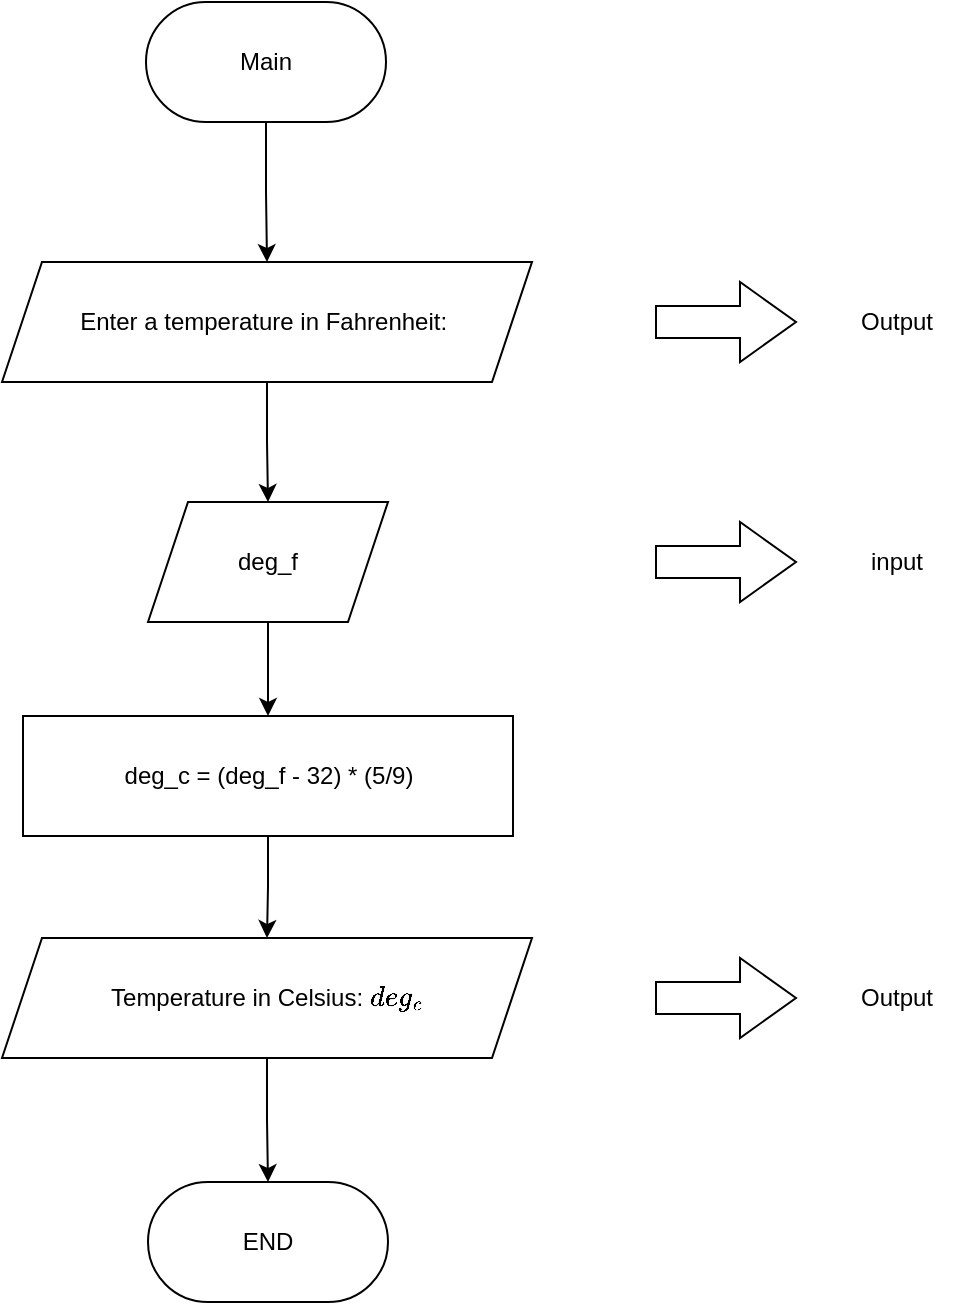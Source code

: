 <mxfile version="26.2.2">
  <diagram name="Page-1" id="5ZEBLv5N20C_Pa0PxvvM">
    <mxGraphModel dx="1389" dy="735" grid="1" gridSize="10" guides="1" tooltips="1" connect="1" arrows="1" fold="1" page="1" pageScale="1" pageWidth="850" pageHeight="1100" math="0" shadow="0">
      <root>
        <mxCell id="0" />
        <mxCell id="1" parent="0" />
        <mxCell id="j3CKDZyEqzHLLiuctDHk-3" value="" style="edgeStyle=orthogonalEdgeStyle;rounded=0;orthogonalLoop=1;jettySize=auto;html=1;" edge="1" parent="1" source="j3CKDZyEqzHLLiuctDHk-1" target="j3CKDZyEqzHLLiuctDHk-2">
          <mxGeometry relative="1" as="geometry" />
        </mxCell>
        <mxCell id="j3CKDZyEqzHLLiuctDHk-1" value="Main" style="rounded=1;whiteSpace=wrap;html=1;arcSize=50;" vertex="1" parent="1">
          <mxGeometry x="365" y="60" width="120" height="60" as="geometry" />
        </mxCell>
        <mxCell id="j3CKDZyEqzHLLiuctDHk-7" value="" style="edgeStyle=orthogonalEdgeStyle;rounded=0;orthogonalLoop=1;jettySize=auto;html=1;" edge="1" parent="1" source="j3CKDZyEqzHLLiuctDHk-2" target="j3CKDZyEqzHLLiuctDHk-6">
          <mxGeometry relative="1" as="geometry" />
        </mxCell>
        <mxCell id="j3CKDZyEqzHLLiuctDHk-2" value="Enter a temperature in Fahrenheit:&amp;nbsp;" style="shape=parallelogram;perimeter=parallelogramPerimeter;whiteSpace=wrap;html=1;fixedSize=1;" vertex="1" parent="1">
          <mxGeometry x="293" y="190" width="265" height="60" as="geometry" />
        </mxCell>
        <mxCell id="j3CKDZyEqzHLLiuctDHk-4" value="" style="shape=singleArrow;whiteSpace=wrap;html=1;arrowWidth=0.4;arrowSize=0.4;" vertex="1" parent="1">
          <mxGeometry x="620" y="200" width="70" height="40" as="geometry" />
        </mxCell>
        <mxCell id="j3CKDZyEqzHLLiuctDHk-5" value="Output" style="text;html=1;align=center;verticalAlign=middle;resizable=0;points=[];autosize=1;strokeColor=none;fillColor=none;" vertex="1" parent="1">
          <mxGeometry x="710" y="205" width="60" height="30" as="geometry" />
        </mxCell>
        <mxCell id="j3CKDZyEqzHLLiuctDHk-11" value="" style="edgeStyle=orthogonalEdgeStyle;rounded=0;orthogonalLoop=1;jettySize=auto;html=1;" edge="1" parent="1" source="j3CKDZyEqzHLLiuctDHk-6" target="j3CKDZyEqzHLLiuctDHk-10">
          <mxGeometry relative="1" as="geometry" />
        </mxCell>
        <mxCell id="j3CKDZyEqzHLLiuctDHk-6" value="deg_f" style="shape=parallelogram;perimeter=parallelogramPerimeter;whiteSpace=wrap;html=1;fixedSize=1;" vertex="1" parent="1">
          <mxGeometry x="366" y="310" width="120" height="60" as="geometry" />
        </mxCell>
        <mxCell id="j3CKDZyEqzHLLiuctDHk-8" value="" style="shape=singleArrow;whiteSpace=wrap;html=1;arrowWidth=0.4;arrowSize=0.4;" vertex="1" parent="1">
          <mxGeometry x="620" y="320" width="70" height="40" as="geometry" />
        </mxCell>
        <mxCell id="j3CKDZyEqzHLLiuctDHk-9" value="input" style="text;html=1;align=center;verticalAlign=middle;resizable=0;points=[];autosize=1;strokeColor=none;fillColor=none;" vertex="1" parent="1">
          <mxGeometry x="715" y="325" width="50" height="30" as="geometry" />
        </mxCell>
        <mxCell id="j3CKDZyEqzHLLiuctDHk-15" value="" style="edgeStyle=orthogonalEdgeStyle;rounded=0;orthogonalLoop=1;jettySize=auto;html=1;" edge="1" parent="1" source="j3CKDZyEqzHLLiuctDHk-10" target="j3CKDZyEqzHLLiuctDHk-12">
          <mxGeometry relative="1" as="geometry" />
        </mxCell>
        <mxCell id="j3CKDZyEqzHLLiuctDHk-10" value="deg_c = (deg_f - 32) * (5/9)" style="rounded=0;whiteSpace=wrap;html=1;" vertex="1" parent="1">
          <mxGeometry x="303.5" y="417" width="245" height="60" as="geometry" />
        </mxCell>
        <mxCell id="j3CKDZyEqzHLLiuctDHk-17" value="" style="edgeStyle=orthogonalEdgeStyle;rounded=0;orthogonalLoop=1;jettySize=auto;html=1;" edge="1" parent="1" source="j3CKDZyEqzHLLiuctDHk-12" target="j3CKDZyEqzHLLiuctDHk-16">
          <mxGeometry relative="1" as="geometry" />
        </mxCell>
        <mxCell id="j3CKDZyEqzHLLiuctDHk-12" value="Temperature in Celsius: `deg_c`" style="shape=parallelogram;perimeter=parallelogramPerimeter;whiteSpace=wrap;html=1;fixedSize=1;" vertex="1" parent="1">
          <mxGeometry x="293" y="528" width="265" height="60" as="geometry" />
        </mxCell>
        <mxCell id="j3CKDZyEqzHLLiuctDHk-13" value="" style="shape=singleArrow;whiteSpace=wrap;html=1;arrowWidth=0.4;arrowSize=0.4;" vertex="1" parent="1">
          <mxGeometry x="620" y="538" width="70" height="40" as="geometry" />
        </mxCell>
        <mxCell id="j3CKDZyEqzHLLiuctDHk-14" value="Output" style="text;html=1;align=center;verticalAlign=middle;resizable=0;points=[];autosize=1;strokeColor=none;fillColor=none;" vertex="1" parent="1">
          <mxGeometry x="710" y="543" width="60" height="30" as="geometry" />
        </mxCell>
        <mxCell id="j3CKDZyEqzHLLiuctDHk-16" value="END" style="rounded=1;whiteSpace=wrap;html=1;arcSize=50;" vertex="1" parent="1">
          <mxGeometry x="366" y="650" width="120" height="60" as="geometry" />
        </mxCell>
      </root>
    </mxGraphModel>
  </diagram>
</mxfile>
